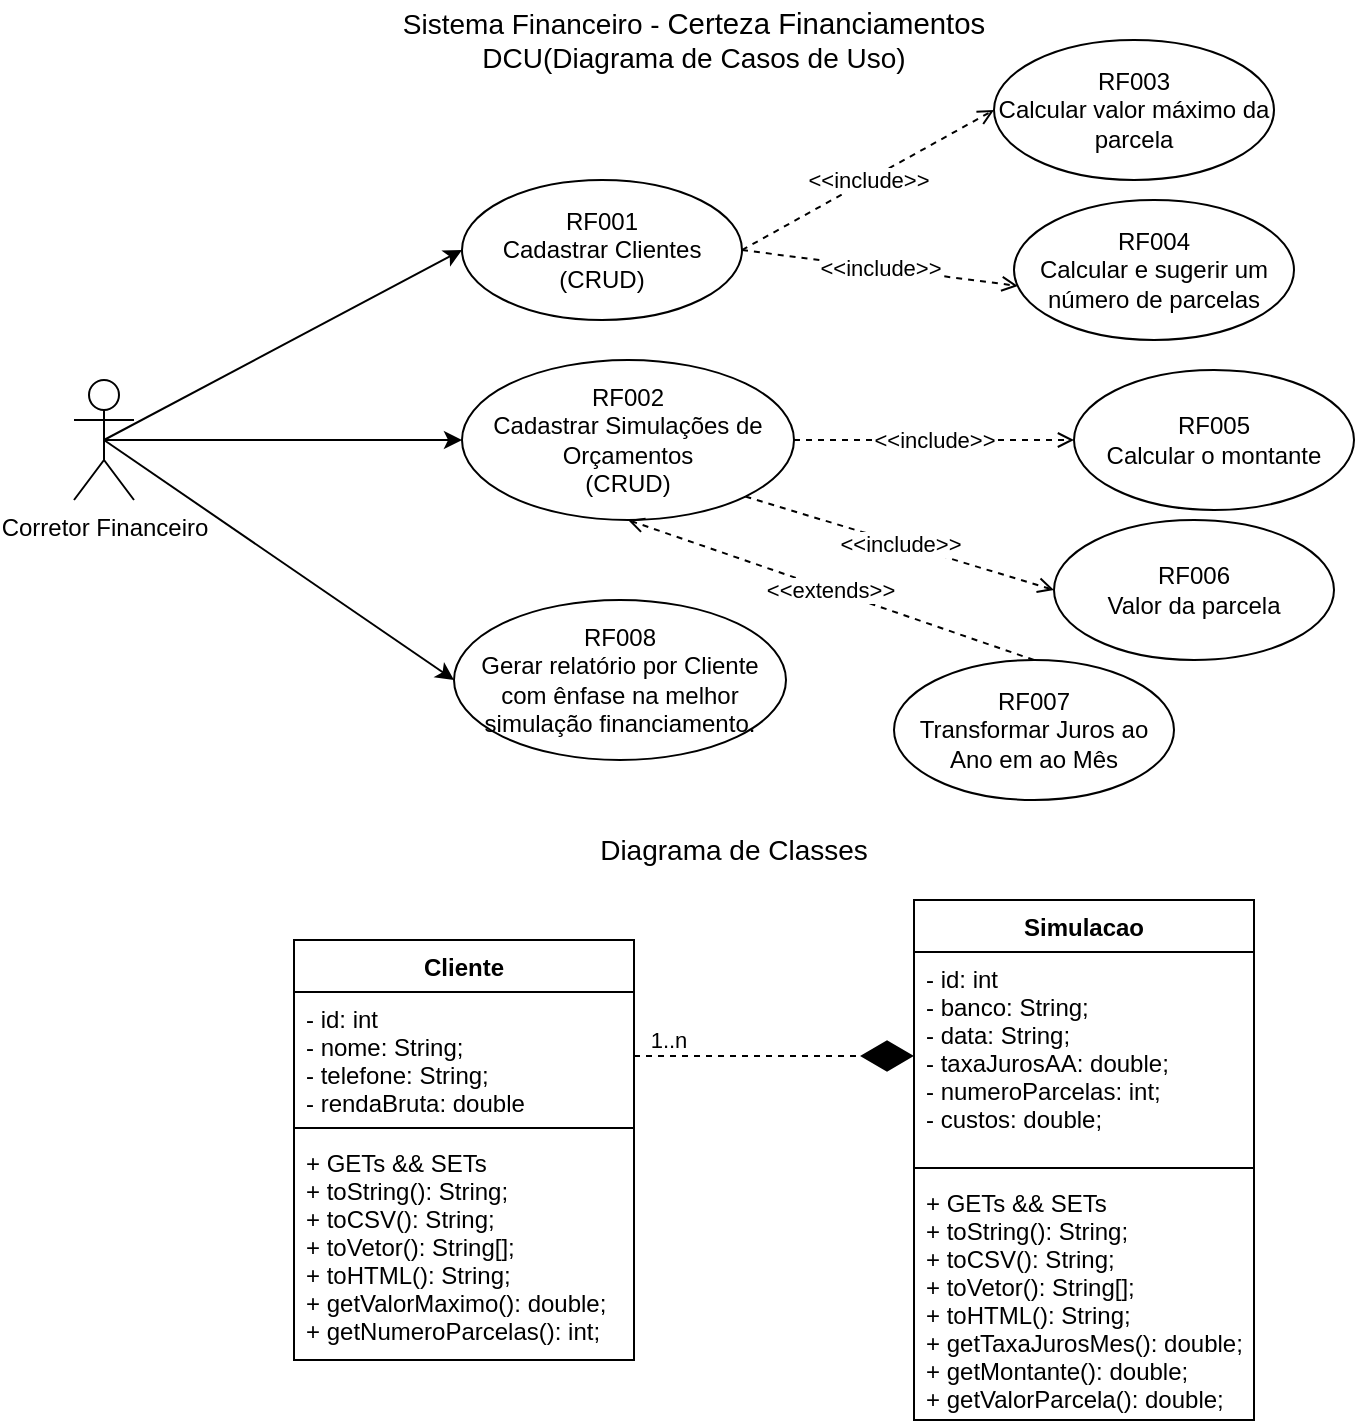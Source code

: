 <mxfile version="13.6.2" type="device"><diagram id="yQY8QmSmYo2NTkU5TrDk" name="Page-1"><mxGraphModel dx="868" dy="401" grid="1" gridSize="10" guides="1" tooltips="1" connect="1" arrows="1" fold="1" page="1" pageScale="1" pageWidth="827" pageHeight="1169" math="0" shadow="0"><root><mxCell id="0"/><mxCell id="1" parent="0"/><mxCell id="5Os3KSf9O643LD6n4_Rb-6" style="rounded=0;orthogonalLoop=1;jettySize=auto;html=1;exitX=0.5;exitY=0.5;exitDx=0;exitDy=0;exitPerimeter=0;entryX=0;entryY=0.5;entryDx=0;entryDy=0;" edge="1" parent="1" source="5Os3KSf9O643LD6n4_Rb-1" target="5Os3KSf9O643LD6n4_Rb-2"><mxGeometry relative="1" as="geometry"/></mxCell><mxCell id="5Os3KSf9O643LD6n4_Rb-9" style="edgeStyle=none;rounded=0;orthogonalLoop=1;jettySize=auto;html=1;exitX=0.5;exitY=0.5;exitDx=0;exitDy=0;exitPerimeter=0;entryX=0;entryY=0.5;entryDx=0;entryDy=0;" edge="1" parent="1" source="5Os3KSf9O643LD6n4_Rb-1" target="5Os3KSf9O643LD6n4_Rb-3"><mxGeometry relative="1" as="geometry"/></mxCell><mxCell id="5Os3KSf9O643LD6n4_Rb-17" style="edgeStyle=none;rounded=0;orthogonalLoop=1;jettySize=auto;html=1;exitX=0.5;exitY=0.5;exitDx=0;exitDy=0;exitPerimeter=0;entryX=0;entryY=0.5;entryDx=0;entryDy=0;" edge="1" parent="1" source="5Os3KSf9O643LD6n4_Rb-1" target="5Os3KSf9O643LD6n4_Rb-16"><mxGeometry relative="1" as="geometry"/></mxCell><mxCell id="5Os3KSf9O643LD6n4_Rb-1" value="Corretor Financeiro" style="shape=umlActor;verticalLabelPosition=bottom;verticalAlign=top;html=1;outlineConnect=0;" vertex="1" parent="1"><mxGeometry x="80" y="240" width="30" height="60" as="geometry"/></mxCell><mxCell id="5Os3KSf9O643LD6n4_Rb-7" value="&amp;lt;&amp;lt;include&amp;gt;&amp;gt;" style="edgeStyle=none;rounded=0;orthogonalLoop=1;jettySize=auto;html=1;exitX=1;exitY=0.5;exitDx=0;exitDy=0;entryX=0;entryY=0.5;entryDx=0;entryDy=0;dashed=1;endArrow=open;endFill=0;" edge="1" parent="1" source="5Os3KSf9O643LD6n4_Rb-2" target="5Os3KSf9O643LD6n4_Rb-4"><mxGeometry relative="1" as="geometry"/></mxCell><mxCell id="5Os3KSf9O643LD6n4_Rb-8" value="&amp;lt;&amp;lt;include&amp;gt;&amp;gt;" style="edgeStyle=none;rounded=0;orthogonalLoop=1;jettySize=auto;html=1;exitX=1;exitY=0.5;exitDx=0;exitDy=0;entryX=0.014;entryY=0.614;entryDx=0;entryDy=0;entryPerimeter=0;endArrow=open;endFill=0;dashed=1;" edge="1" parent="1" source="5Os3KSf9O643LD6n4_Rb-2" target="5Os3KSf9O643LD6n4_Rb-5"><mxGeometry relative="1" as="geometry"/></mxCell><mxCell id="5Os3KSf9O643LD6n4_Rb-2" value="RF001&lt;br&gt;Cadastrar Clientes&lt;br&gt;(CRUD)" style="ellipse;whiteSpace=wrap;html=1;" vertex="1" parent="1"><mxGeometry x="274" y="140" width="140" height="70" as="geometry"/></mxCell><mxCell id="5Os3KSf9O643LD6n4_Rb-18" value="&amp;lt;&amp;lt;include&amp;gt;&amp;gt;" style="edgeStyle=none;rounded=0;orthogonalLoop=1;jettySize=auto;html=1;exitX=1;exitY=0.5;exitDx=0;exitDy=0;entryX=0;entryY=0.5;entryDx=0;entryDy=0;dashed=1;endArrow=open;endFill=0;" edge="1" parent="1" source="5Os3KSf9O643LD6n4_Rb-3" target="5Os3KSf9O643LD6n4_Rb-10"><mxGeometry relative="1" as="geometry"/></mxCell><mxCell id="5Os3KSf9O643LD6n4_Rb-19" value="&amp;lt;&amp;lt;include&amp;gt;&amp;gt;" style="edgeStyle=none;rounded=0;orthogonalLoop=1;jettySize=auto;html=1;exitX=1;exitY=1;exitDx=0;exitDy=0;entryX=0;entryY=0.5;entryDx=0;entryDy=0;dashed=1;endArrow=open;endFill=0;" edge="1" parent="1" source="5Os3KSf9O643LD6n4_Rb-3" target="5Os3KSf9O643LD6n4_Rb-11"><mxGeometry relative="1" as="geometry"/></mxCell><mxCell id="5Os3KSf9O643LD6n4_Rb-3" value="RF002&lt;br&gt;Cadastrar Simulações de Orçamentos&lt;br&gt;(CRUD)" style="ellipse;whiteSpace=wrap;html=1;" vertex="1" parent="1"><mxGeometry x="274" y="230" width="166" height="80" as="geometry"/></mxCell><mxCell id="5Os3KSf9O643LD6n4_Rb-4" value="RF003&lt;br&gt;Calcular valor máximo da parcela" style="ellipse;whiteSpace=wrap;html=1;" vertex="1" parent="1"><mxGeometry x="540" y="70" width="140" height="70" as="geometry"/></mxCell><mxCell id="5Os3KSf9O643LD6n4_Rb-5" value="RF004&lt;br&gt;Calcular e sugerir um número de parcelas" style="ellipse;whiteSpace=wrap;html=1;" vertex="1" parent="1"><mxGeometry x="550" y="150" width="140" height="70" as="geometry"/></mxCell><mxCell id="5Os3KSf9O643LD6n4_Rb-10" value="RF005&lt;br&gt;Calcular o montante" style="ellipse;whiteSpace=wrap;html=1;" vertex="1" parent="1"><mxGeometry x="580" y="235" width="140" height="70" as="geometry"/></mxCell><mxCell id="5Os3KSf9O643LD6n4_Rb-11" value="RF006&lt;br&gt;Valor da parcela" style="ellipse;whiteSpace=wrap;html=1;" vertex="1" parent="1"><mxGeometry x="570" y="310" width="140" height="70" as="geometry"/></mxCell><mxCell id="5Os3KSf9O643LD6n4_Rb-13" value="&amp;lt;&amp;lt;extends&amp;gt;&amp;gt;" style="edgeStyle=none;rounded=0;orthogonalLoop=1;jettySize=auto;html=1;exitX=0.5;exitY=0;exitDx=0;exitDy=0;entryX=0.5;entryY=1;entryDx=0;entryDy=0;dashed=1;endArrow=open;endFill=0;" edge="1" parent="1" source="5Os3KSf9O643LD6n4_Rb-12" target="5Os3KSf9O643LD6n4_Rb-3"><mxGeometry relative="1" as="geometry"/></mxCell><mxCell id="5Os3KSf9O643LD6n4_Rb-12" value="RF007&lt;br&gt;Transformar Juros ao Ano em ao Mês" style="ellipse;whiteSpace=wrap;html=1;" vertex="1" parent="1"><mxGeometry x="490" y="380" width="140" height="70" as="geometry"/></mxCell><mxCell id="5Os3KSf9O643LD6n4_Rb-16" value="RF008&lt;br&gt;Gerar relatório por Cliente com ênfase na melhor simulação financiamento." style="ellipse;whiteSpace=wrap;html=1;" vertex="1" parent="1"><mxGeometry x="270" y="350" width="166" height="80" as="geometry"/></mxCell><mxCell id="5Os3KSf9O643LD6n4_Rb-20" value="Sistema Financeiro -&amp;nbsp;&lt;span style=&quot;font-size: 11.0pt ; line-height: 115% ; font-family: &amp;#34;arial&amp;#34; , sans-serif&quot;&gt;Certeza&amp;nbsp;Financiamentos&lt;/span&gt;&lt;br style=&quot;font-size: 14px&quot;&gt;DCU(Diagrama de Casos de Uso)" style="text;html=1;strokeColor=none;fillColor=none;align=center;verticalAlign=middle;whiteSpace=wrap;rounded=0;fontSize=14;" vertex="1" parent="1"><mxGeometry x="230" y="50" width="320" height="40" as="geometry"/></mxCell><mxCell id="5Os3KSf9O643LD6n4_Rb-21" value="Diagrama de Classes" style="text;html=1;strokeColor=none;fillColor=none;align=center;verticalAlign=middle;whiteSpace=wrap;rounded=0;fontSize=14;" vertex="1" parent="1"><mxGeometry x="320" y="450" width="180" height="50" as="geometry"/></mxCell><mxCell id="5Os3KSf9O643LD6n4_Rb-30" value="1..n" style="endArrow=diamondThin;endFill=1;endSize=24;html=1;dashed=1;exitX=1;exitY=0.5;exitDx=0;exitDy=0;entryX=0;entryY=0.5;entryDx=0;entryDy=0;" edge="1" parent="1" source="5Os3KSf9O643LD6n4_Rb-23" target="5Os3KSf9O643LD6n4_Rb-27"><mxGeometry x="-0.759" y="8" width="160" relative="1" as="geometry"><mxPoint x="330" y="690" as="sourcePoint"/><mxPoint x="490" y="690" as="targetPoint"/><mxPoint as="offset"/></mxGeometry></mxCell><mxCell id="5Os3KSf9O643LD6n4_Rb-22" value="Cliente" style="swimlane;fontStyle=1;align=center;verticalAlign=top;childLayout=stackLayout;horizontal=1;startSize=26;horizontalStack=0;resizeParent=1;resizeParentMax=0;resizeLast=0;collapsible=1;marginBottom=0;" vertex="1" parent="1"><mxGeometry x="190" y="520" width="170" height="210" as="geometry"/></mxCell><mxCell id="5Os3KSf9O643LD6n4_Rb-23" value="- id: int&#10;- nome: String;&#10;- telefone: String;&#10;- rendaBruta: double&#10; " style="text;strokeColor=none;fillColor=none;align=left;verticalAlign=top;spacingLeft=4;spacingRight=4;overflow=hidden;rotatable=0;points=[[0,0.5],[1,0.5]];portConstraint=eastwest;" vertex="1" parent="5Os3KSf9O643LD6n4_Rb-22"><mxGeometry y="26" width="170" height="64" as="geometry"/></mxCell><mxCell id="5Os3KSf9O643LD6n4_Rb-24" value="" style="line;strokeWidth=1;fillColor=none;align=left;verticalAlign=middle;spacingTop=-1;spacingLeft=3;spacingRight=3;rotatable=0;labelPosition=right;points=[];portConstraint=eastwest;" vertex="1" parent="5Os3KSf9O643LD6n4_Rb-22"><mxGeometry y="90" width="170" height="8" as="geometry"/></mxCell><mxCell id="5Os3KSf9O643LD6n4_Rb-25" value="+ GETs &amp;&amp; SETs&#10;+ toString(): String;&#10;+ toCSV(): String;&#10;+ toVetor(): String[];&#10;+ toHTML(): String;&#10;+ getValorMaximo(): double;&#10;+ getNumeroParcelas(): int;" style="text;strokeColor=none;fillColor=none;align=left;verticalAlign=top;spacingLeft=4;spacingRight=4;overflow=hidden;rotatable=0;points=[[0,0.5],[1,0.5]];portConstraint=eastwest;" vertex="1" parent="5Os3KSf9O643LD6n4_Rb-22"><mxGeometry y="98" width="170" height="112" as="geometry"/></mxCell><mxCell id="5Os3KSf9O643LD6n4_Rb-26" value="Simulacao" style="swimlane;fontStyle=1;align=center;verticalAlign=top;childLayout=stackLayout;horizontal=1;startSize=26;horizontalStack=0;resizeParent=1;resizeParentMax=0;resizeLast=0;collapsible=1;marginBottom=0;" vertex="1" parent="1"><mxGeometry x="500" y="500" width="170" height="260" as="geometry"/></mxCell><mxCell id="5Os3KSf9O643LD6n4_Rb-27" value="- id: int&#10;- banco: String;&#10;- data: String;&#10;- taxaJurosAA: double;&#10;- numeroParcelas: int;&#10;- custos: double;&#10; " style="text;strokeColor=none;fillColor=none;align=left;verticalAlign=top;spacingLeft=4;spacingRight=4;overflow=hidden;rotatable=0;points=[[0,0.5],[1,0.5]];portConstraint=eastwest;" vertex="1" parent="5Os3KSf9O643LD6n4_Rb-26"><mxGeometry y="26" width="170" height="104" as="geometry"/></mxCell><mxCell id="5Os3KSf9O643LD6n4_Rb-28" value="" style="line;strokeWidth=1;fillColor=none;align=left;verticalAlign=middle;spacingTop=-1;spacingLeft=3;spacingRight=3;rotatable=0;labelPosition=right;points=[];portConstraint=eastwest;" vertex="1" parent="5Os3KSf9O643LD6n4_Rb-26"><mxGeometry y="130" width="170" height="8" as="geometry"/></mxCell><mxCell id="5Os3KSf9O643LD6n4_Rb-29" value="+ GETs &amp;&amp; SETs&#10;+ toString(): String;&#10;+ toCSV(): String;&#10;+ toVetor(): String[];&#10;+ toHTML(): String;&#10;+ getTaxaJurosMes(): double;&#10;+ getMontante(): double;&#10;+ getValorParcela(): double;" style="text;strokeColor=none;fillColor=none;align=left;verticalAlign=top;spacingLeft=4;spacingRight=4;overflow=hidden;rotatable=0;points=[[0,0.5],[1,0.5]];portConstraint=eastwest;" vertex="1" parent="5Os3KSf9O643LD6n4_Rb-26"><mxGeometry y="138" width="170" height="122" as="geometry"/></mxCell></root></mxGraphModel></diagram></mxfile>